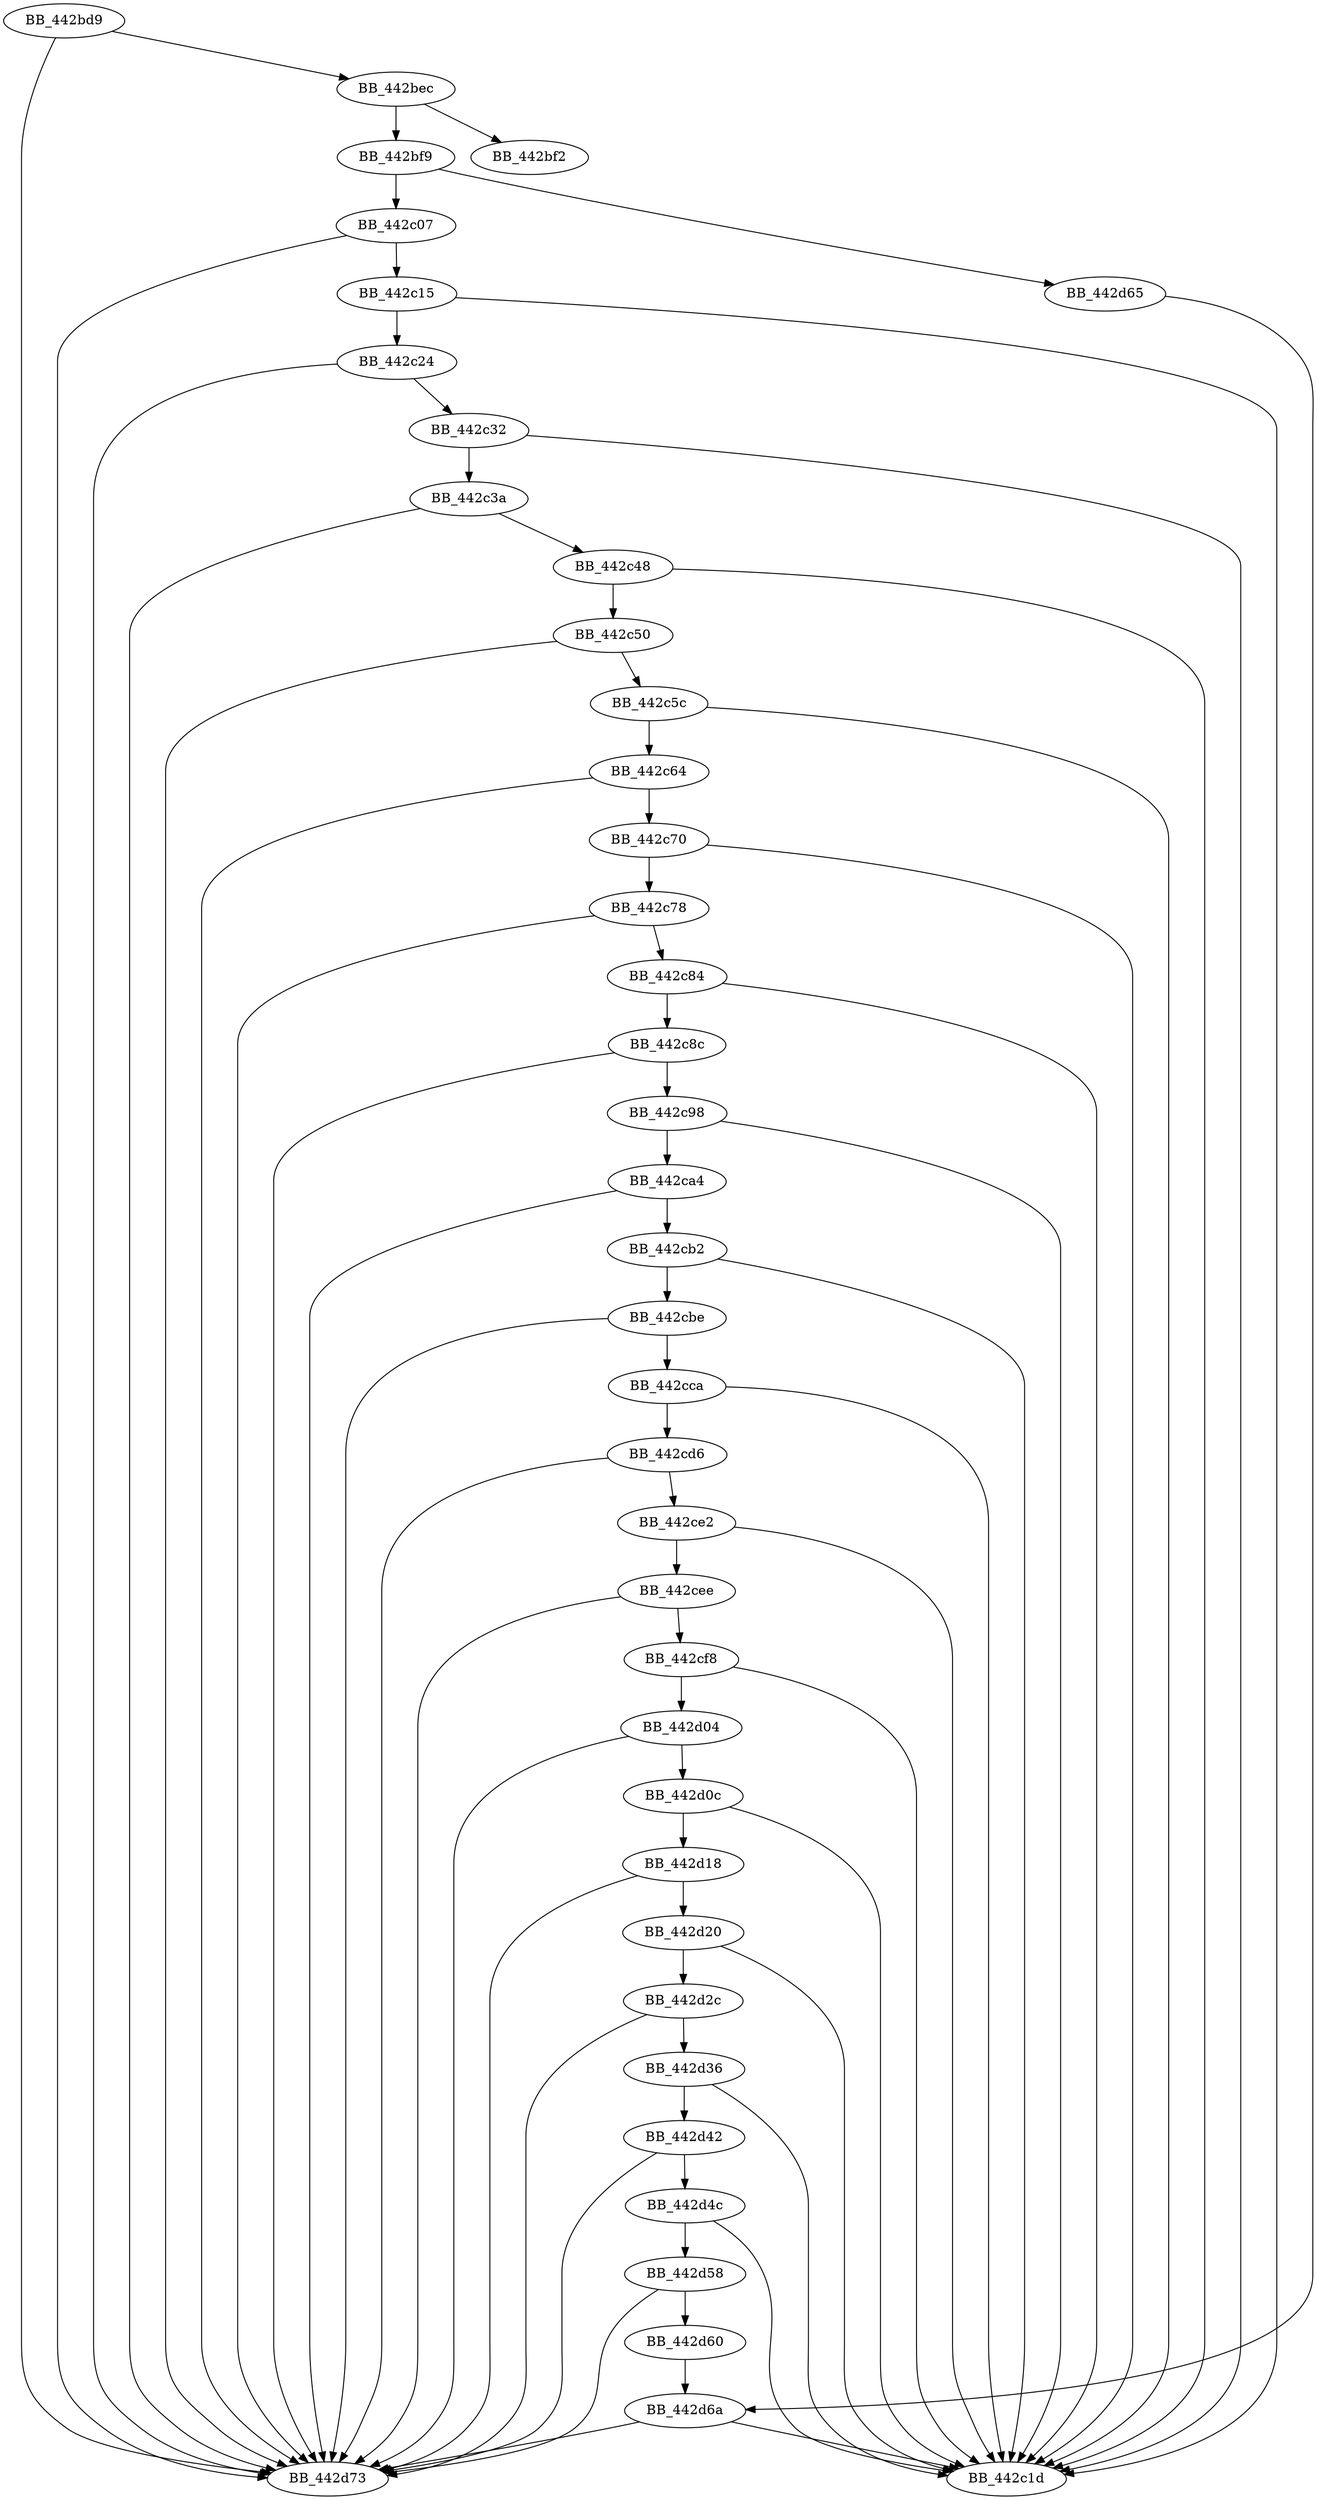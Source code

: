 DiGraph __wchartodigit{
BB_442bd9->BB_442bec
BB_442bd9->BB_442d73
BB_442bec->BB_442bf2
BB_442bec->BB_442bf9
BB_442bf9->BB_442c07
BB_442bf9->BB_442d65
BB_442c07->BB_442c15
BB_442c07->BB_442d73
BB_442c15->BB_442c1d
BB_442c15->BB_442c24
BB_442c24->BB_442c32
BB_442c24->BB_442d73
BB_442c32->BB_442c1d
BB_442c32->BB_442c3a
BB_442c3a->BB_442c48
BB_442c3a->BB_442d73
BB_442c48->BB_442c1d
BB_442c48->BB_442c50
BB_442c50->BB_442c5c
BB_442c50->BB_442d73
BB_442c5c->BB_442c1d
BB_442c5c->BB_442c64
BB_442c64->BB_442c70
BB_442c64->BB_442d73
BB_442c70->BB_442c1d
BB_442c70->BB_442c78
BB_442c78->BB_442c84
BB_442c78->BB_442d73
BB_442c84->BB_442c1d
BB_442c84->BB_442c8c
BB_442c8c->BB_442c98
BB_442c8c->BB_442d73
BB_442c98->BB_442c1d
BB_442c98->BB_442ca4
BB_442ca4->BB_442cb2
BB_442ca4->BB_442d73
BB_442cb2->BB_442c1d
BB_442cb2->BB_442cbe
BB_442cbe->BB_442cca
BB_442cbe->BB_442d73
BB_442cca->BB_442c1d
BB_442cca->BB_442cd6
BB_442cd6->BB_442ce2
BB_442cd6->BB_442d73
BB_442ce2->BB_442c1d
BB_442ce2->BB_442cee
BB_442cee->BB_442cf8
BB_442cee->BB_442d73
BB_442cf8->BB_442c1d
BB_442cf8->BB_442d04
BB_442d04->BB_442d0c
BB_442d04->BB_442d73
BB_442d0c->BB_442c1d
BB_442d0c->BB_442d18
BB_442d18->BB_442d20
BB_442d18->BB_442d73
BB_442d20->BB_442c1d
BB_442d20->BB_442d2c
BB_442d2c->BB_442d36
BB_442d2c->BB_442d73
BB_442d36->BB_442c1d
BB_442d36->BB_442d42
BB_442d42->BB_442d4c
BB_442d42->BB_442d73
BB_442d4c->BB_442c1d
BB_442d4c->BB_442d58
BB_442d58->BB_442d60
BB_442d58->BB_442d73
BB_442d60->BB_442d6a
BB_442d65->BB_442d6a
BB_442d6a->BB_442c1d
BB_442d6a->BB_442d73
}

